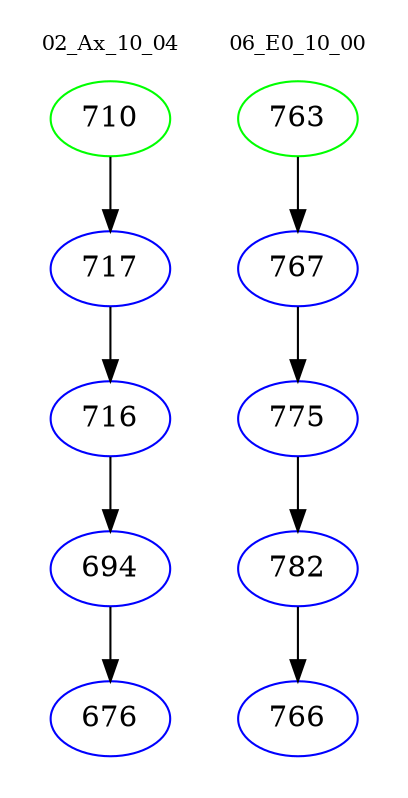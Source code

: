 digraph{
subgraph cluster_0 {
color = white
label = "02_Ax_10_04";
fontsize=10;
T0_710 [label="710", color="green"]
T0_710 -> T0_717 [color="black"]
T0_717 [label="717", color="blue"]
T0_717 -> T0_716 [color="black"]
T0_716 [label="716", color="blue"]
T0_716 -> T0_694 [color="black"]
T0_694 [label="694", color="blue"]
T0_694 -> T0_676 [color="black"]
T0_676 [label="676", color="blue"]
}
subgraph cluster_1 {
color = white
label = "06_E0_10_00";
fontsize=10;
T1_763 [label="763", color="green"]
T1_763 -> T1_767 [color="black"]
T1_767 [label="767", color="blue"]
T1_767 -> T1_775 [color="black"]
T1_775 [label="775", color="blue"]
T1_775 -> T1_782 [color="black"]
T1_782 [label="782", color="blue"]
T1_782 -> T1_766 [color="black"]
T1_766 [label="766", color="blue"]
}
}
